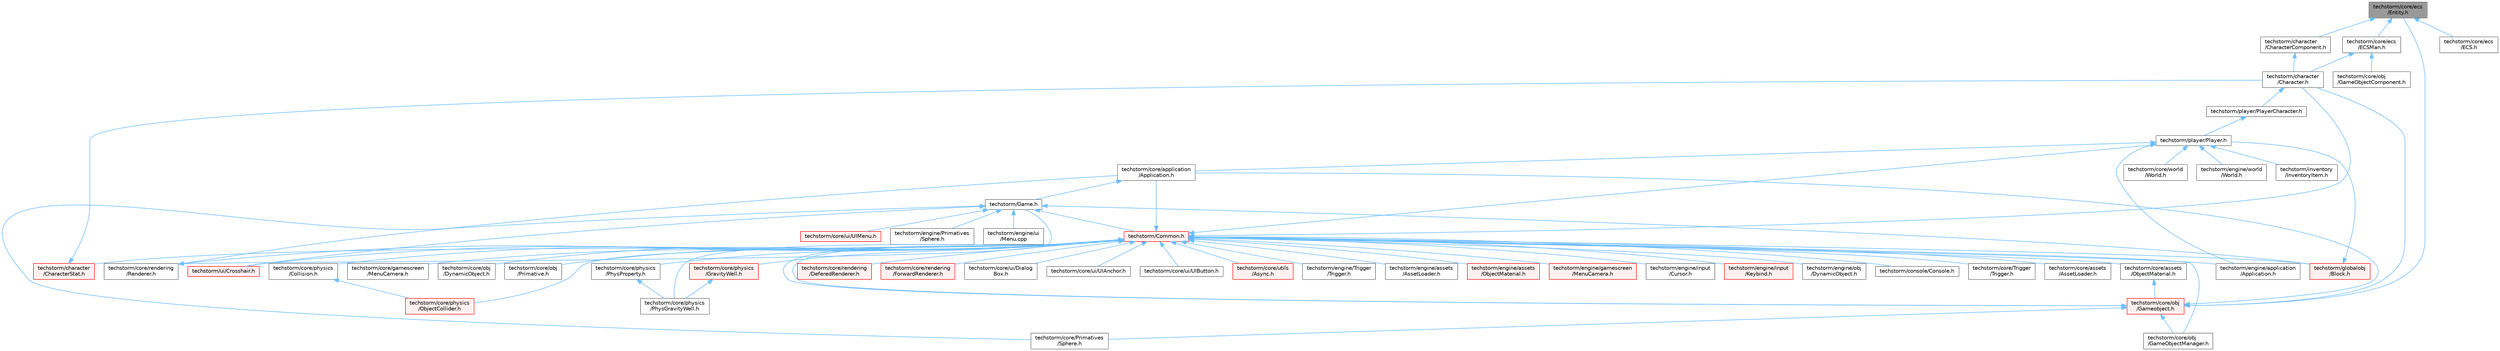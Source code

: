 digraph "techstorm/core/ecs/Entity.h"
{
 // LATEX_PDF_SIZE
  bgcolor="transparent";
  edge [fontname=Helvetica,fontsize=10,labelfontname=Helvetica,labelfontsize=10];
  node [fontname=Helvetica,fontsize=10,shape=box,height=0.2,width=0.4];
  Node1 [id="Node000001",label="techstorm/core/ecs\l/Entity.h",height=0.2,width=0.4,color="gray40", fillcolor="grey60", style="filled", fontcolor="black",tooltip=" "];
  Node1 -> Node2 [id="edge1_Node000001_Node000002",dir="back",color="steelblue1",style="solid",tooltip=" "];
  Node2 [id="Node000002",label="techstorm/character\l/CharacterComponent.h",height=0.2,width=0.4,color="grey40", fillcolor="white", style="filled",URL="$_character_component_8h.html",tooltip=" "];
  Node2 -> Node3 [id="edge2_Node000002_Node000003",dir="back",color="steelblue1",style="solid",tooltip=" "];
  Node3 [id="Node000003",label="techstorm/character\l/Character.h",height=0.2,width=0.4,color="grey40", fillcolor="white", style="filled",URL="$_character_8h.html",tooltip=" "];
  Node3 -> Node4 [id="edge3_Node000003_Node000004",dir="back",color="steelblue1",style="solid",tooltip=" "];
  Node4 [id="Node000004",label="techstorm/player/PlayerCharacter.h",height=0.2,width=0.4,color="grey40", fillcolor="white", style="filled",URL="$_player_character_8h.html",tooltip=" "];
  Node4 -> Node5 [id="edge4_Node000004_Node000005",dir="back",color="steelblue1",style="solid",tooltip=" "];
  Node5 [id="Node000005",label="techstorm/player/Player.h",height=0.2,width=0.4,color="grey40", fillcolor="white", style="filled",URL="$_player_8h.html",tooltip=" "];
  Node5 -> Node6 [id="edge5_Node000005_Node000006",dir="back",color="steelblue1",style="solid",tooltip=" "];
  Node6 [id="Node000006",label="techstorm/core/application\l/Application.h",height=0.2,width=0.4,color="grey40", fillcolor="white", style="filled",URL="$core_2application_2_application_8h.html",tooltip=" "];
  Node6 -> Node7 [id="edge6_Node000006_Node000007",dir="back",color="steelblue1",style="solid",tooltip=" "];
  Node7 [id="Node000007",label="techstorm/Game.h",height=0.2,width=0.4,color="grey40", fillcolor="white", style="filled",URL="$_game_8h.html",tooltip=" "];
  Node7 -> Node8 [id="edge7_Node000007_Node000008",dir="back",color="steelblue1",style="solid",tooltip=" "];
  Node8 [id="Node000008",label="techstorm/Common.h",height=0.2,width=0.4,color="red", fillcolor="#FFF0F0", style="filled",URL="$_common_8h.html",tooltip=" "];
  Node8 -> Node3 [id="edge8_Node000008_Node000003",dir="back",color="steelblue1",style="solid",tooltip=" "];
  Node8 -> Node9 [id="edge9_Node000008_Node000009",dir="back",color="steelblue1",style="solid",tooltip=" "];
  Node9 [id="Node000009",label="techstorm/character\l/CharacterStat.h",height=0.2,width=0.4,color="red", fillcolor="#FFF0F0", style="filled",URL="$_character_stat_8h.html",tooltip=" "];
  Node9 -> Node3 [id="edge10_Node000009_Node000003",dir="back",color="steelblue1",style="solid",tooltip=" "];
  Node8 -> Node12 [id="edge11_Node000008_Node000012",dir="back",color="steelblue1",style="solid",tooltip=" "];
  Node12 [id="Node000012",label="techstorm/console/Console.h",height=0.2,width=0.4,color="grey40", fillcolor="white", style="filled",URL="$_console_8h.html",tooltip=" "];
  Node8 -> Node13 [id="edge12_Node000008_Node000013",dir="back",color="steelblue1",style="solid",tooltip=" "];
  Node13 [id="Node000013",label="techstorm/core/Trigger\l/Trigger.h",height=0.2,width=0.4,color="grey40", fillcolor="white", style="filled",URL="$core_2_trigger_2_trigger_8h.html",tooltip=" "];
  Node8 -> Node6 [id="edge13_Node000008_Node000006",dir="back",color="steelblue1",style="solid",tooltip=" "];
  Node8 -> Node14 [id="edge14_Node000008_Node000014",dir="back",color="steelblue1",style="solid",tooltip=" "];
  Node14 [id="Node000014",label="techstorm/core/assets\l/AssetLoader.h",height=0.2,width=0.4,color="grey40", fillcolor="white", style="filled",URL="$core_2assets_2_asset_loader_8h.html",tooltip=" "];
  Node8 -> Node15 [id="edge15_Node000008_Node000015",dir="back",color="steelblue1",style="solid",tooltip=" "];
  Node15 [id="Node000015",label="techstorm/core/assets\l/ObjectMaterial.h",height=0.2,width=0.4,color="grey40", fillcolor="white", style="filled",URL="$core_2assets_2_object_material_8h.html",tooltip=" "];
  Node15 -> Node16 [id="edge16_Node000015_Node000016",dir="back",color="steelblue1",style="solid",tooltip=" "];
  Node16 [id="Node000016",label="techstorm/core/obj\l/Gameobject.h",height=0.2,width=0.4,color="red", fillcolor="#FFF0F0", style="filled",URL="$core_2obj_2_gameobject_8h.html",tooltip=" "];
  Node16 -> Node8 [id="edge17_Node000016_Node000008",dir="back",color="steelblue1",style="solid",tooltip=" "];
  Node16 -> Node3 [id="edge18_Node000016_Node000003",dir="back",color="steelblue1",style="solid",tooltip=" "];
  Node16 -> Node17 [id="edge19_Node000016_Node000017",dir="back",color="steelblue1",style="solid",tooltip=" "];
  Node17 [id="Node000017",label="techstorm/core/Primatives\l/Sphere.h",height=0.2,width=0.4,color="grey40", fillcolor="white", style="filled",URL="$core_2_primatives_2_sphere_8h.html",tooltip=" "];
  Node16 -> Node6 [id="edge20_Node000016_Node000006",dir="back",color="steelblue1",style="solid",tooltip=" "];
  Node16 -> Node1 [id="edge21_Node000016_Node000001",dir="back",color="steelblue1",style="solid",tooltip=" "];
  Node16 -> Node19 [id="edge22_Node000016_Node000019",dir="back",color="steelblue1",style="solid",tooltip=" "];
  Node19 [id="Node000019",label="techstorm/core/obj\l/GameObjectManager.h",height=0.2,width=0.4,color="grey40", fillcolor="white", style="filled",URL="$core_2obj_2_game_object_manager_8h.html",tooltip=" "];
  Node8 -> Node31 [id="edge23_Node000008_Node000031",dir="back",color="steelblue1",style="solid",tooltip=" "];
  Node31 [id="Node000031",label="techstorm/core/gamescreen\l/MenuCamera.h",height=0.2,width=0.4,color="grey40", fillcolor="white", style="filled",URL="$core_2gamescreen_2_menu_camera_8h.html",tooltip=" "];
  Node8 -> Node32 [id="edge24_Node000008_Node000032",dir="back",color="steelblue1",style="solid",tooltip=" "];
  Node32 [id="Node000032",label="techstorm/core/obj\l/DynamicObject.h",height=0.2,width=0.4,color="grey40", fillcolor="white", style="filled",URL="$core_2obj_2_dynamic_object_8h.html",tooltip=" "];
  Node8 -> Node19 [id="edge25_Node000008_Node000019",dir="back",color="steelblue1",style="solid",tooltip=" "];
  Node8 -> Node16 [id="edge26_Node000008_Node000016",dir="back",color="steelblue1",style="solid",tooltip=" "];
  Node8 -> Node33 [id="edge27_Node000008_Node000033",dir="back",color="steelblue1",style="solid",tooltip=" "];
  Node33 [id="Node000033",label="techstorm/core/obj\l/Primative.h",height=0.2,width=0.4,color="grey40", fillcolor="white", style="filled",URL="$core_2obj_2_primative_8h.html",tooltip=" "];
  Node8 -> Node34 [id="edge28_Node000008_Node000034",dir="back",color="steelblue1",style="solid",tooltip=" "];
  Node34 [id="Node000034",label="techstorm/core/physics\l/Collision.h",height=0.2,width=0.4,color="grey40", fillcolor="white", style="filled",URL="$core_2physics_2_collision_8h.html",tooltip=" "];
  Node34 -> Node35 [id="edge29_Node000034_Node000035",dir="back",color="steelblue1",style="solid",tooltip=" "];
  Node35 [id="Node000035",label="techstorm/core/physics\l/ObjectCollider.h",height=0.2,width=0.4,color="red", fillcolor="#FFF0F0", style="filled",URL="$core_2physics_2_object_collider_8h.html",tooltip=" "];
  Node8 -> Node37 [id="edge30_Node000008_Node000037",dir="back",color="steelblue1",style="solid",tooltip=" "];
  Node37 [id="Node000037",label="techstorm/core/physics\l/GravityWell.h",height=0.2,width=0.4,color="red", fillcolor="#FFF0F0", style="filled",URL="$core_2physics_2_gravity_well_8h.html",tooltip=" "];
  Node37 -> Node39 [id="edge31_Node000037_Node000039",dir="back",color="steelblue1",style="solid",tooltip=" "];
  Node39 [id="Node000039",label="techstorm/core/physics\l/PhysGravityWell.h",height=0.2,width=0.4,color="grey40", fillcolor="white", style="filled",URL="$core_2physics_2_phys_gravity_well_8h.html",tooltip=" "];
  Node8 -> Node35 [id="edge32_Node000008_Node000035",dir="back",color="steelblue1",style="solid",tooltip=" "];
  Node8 -> Node39 [id="edge33_Node000008_Node000039",dir="back",color="steelblue1",style="solid",tooltip=" "];
  Node8 -> Node40 [id="edge34_Node000008_Node000040",dir="back",color="steelblue1",style="solid",tooltip=" "];
  Node40 [id="Node000040",label="techstorm/core/physics\l/PhysProperty.h",height=0.2,width=0.4,color="grey40", fillcolor="white", style="filled",URL="$core_2physics_2_phys_property_8h.html",tooltip=" "];
  Node40 -> Node39 [id="edge35_Node000040_Node000039",dir="back",color="steelblue1",style="solid",tooltip=" "];
  Node8 -> Node41 [id="edge36_Node000008_Node000041",dir="back",color="steelblue1",style="solid",tooltip=" "];
  Node41 [id="Node000041",label="techstorm/core/rendering\l/DeferedRenderer.h",height=0.2,width=0.4,color="red", fillcolor="#FFF0F0", style="filled",URL="$core_2rendering_2_defered_renderer_8h.html",tooltip=" "];
  Node8 -> Node43 [id="edge37_Node000008_Node000043",dir="back",color="steelblue1",style="solid",tooltip=" "];
  Node43 [id="Node000043",label="techstorm/core/rendering\l/ForwardRenderer.h",height=0.2,width=0.4,color="red", fillcolor="#FFF0F0", style="filled",URL="$core_2rendering_2_forward_renderer_8h.html",tooltip=" "];
  Node8 -> Node44 [id="edge38_Node000008_Node000044",dir="back",color="steelblue1",style="solid",tooltip=" "];
  Node44 [id="Node000044",label="techstorm/core/rendering\l/Renderer.h",height=0.2,width=0.4,color="grey40", fillcolor="white", style="filled",URL="$core_2rendering_2_renderer_8h.html",tooltip=" "];
  Node44 -> Node7 [id="edge39_Node000044_Node000007",dir="back",color="steelblue1",style="solid",tooltip=" "];
  Node44 -> Node6 [id="edge40_Node000044_Node000006",dir="back",color="steelblue1",style="solid",tooltip=" "];
  Node8 -> Node45 [id="edge41_Node000008_Node000045",dir="back",color="steelblue1",style="solid",tooltip=" "];
  Node45 [id="Node000045",label="techstorm/core/ui/Dialog\lBox.h",height=0.2,width=0.4,color="grey40", fillcolor="white", style="filled",URL="$core_2ui_2_dialog_box_8h.html",tooltip=" "];
  Node8 -> Node46 [id="edge42_Node000008_Node000046",dir="back",color="steelblue1",style="solid",tooltip=" "];
  Node46 [id="Node000046",label="techstorm/core/ui/UIAnchor.h",height=0.2,width=0.4,color="grey40", fillcolor="white", style="filled",URL="$core_2ui_2_u_i_anchor_8h.html",tooltip=" "];
  Node8 -> Node47 [id="edge43_Node000008_Node000047",dir="back",color="steelblue1",style="solid",tooltip=" "];
  Node47 [id="Node000047",label="techstorm/core/ui/UIButton.h",height=0.2,width=0.4,color="grey40", fillcolor="white", style="filled",URL="$core_2ui_2_u_i_button_8h.html",tooltip=" "];
  Node8 -> Node48 [id="edge44_Node000008_Node000048",dir="back",color="steelblue1",style="solid",tooltip=" "];
  Node48 [id="Node000048",label="techstorm/core/utils\l/Async.h",height=0.2,width=0.4,color="red", fillcolor="#FFF0F0", style="filled",URL="$core_2utils_2_async_8h.html",tooltip=" "];
  Node8 -> Node50 [id="edge45_Node000008_Node000050",dir="back",color="steelblue1",style="solid",tooltip=" "];
  Node50 [id="Node000050",label="techstorm/engine/Trigger\l/Trigger.h",height=0.2,width=0.4,color="grey40", fillcolor="white", style="filled",URL="$engine_2_trigger_2_trigger_8h.html",tooltip=" "];
  Node8 -> Node51 [id="edge46_Node000008_Node000051",dir="back",color="steelblue1",style="solid",tooltip=" "];
  Node51 [id="Node000051",label="techstorm/engine/application\l/Application.h",height=0.2,width=0.4,color="grey40", fillcolor="white", style="filled",URL="$engine_2application_2_application_8h.html",tooltip=" "];
  Node8 -> Node52 [id="edge47_Node000008_Node000052",dir="back",color="steelblue1",style="solid",tooltip=" "];
  Node52 [id="Node000052",label="techstorm/engine/assets\l/AssetLoader.h",height=0.2,width=0.4,color="grey40", fillcolor="white", style="filled",URL="$engine_2assets_2_asset_loader_8h.html",tooltip=" "];
  Node8 -> Node53 [id="edge48_Node000008_Node000053",dir="back",color="steelblue1",style="solid",tooltip=" "];
  Node53 [id="Node000053",label="techstorm/engine/assets\l/ObjectMaterial.h",height=0.2,width=0.4,color="red", fillcolor="#FFF0F0", style="filled",URL="$engine_2assets_2_object_material_8h.html",tooltip=" "];
  Node8 -> Node66 [id="edge49_Node000008_Node000066",dir="back",color="steelblue1",style="solid",tooltip=" "];
  Node66 [id="Node000066",label="techstorm/engine/gamescreen\l/MenuCamera.h",height=0.2,width=0.4,color="red", fillcolor="#FFF0F0", style="filled",URL="$engine_2gamescreen_2_menu_camera_8h.html",tooltip=" "];
  Node8 -> Node69 [id="edge50_Node000008_Node000069",dir="back",color="steelblue1",style="solid",tooltip=" "];
  Node69 [id="Node000069",label="techstorm/engine/input\l/Cursor.h",height=0.2,width=0.4,color="grey40", fillcolor="white", style="filled",URL="$engine_2input_2_cursor_8h.html",tooltip=" "];
  Node8 -> Node70 [id="edge51_Node000008_Node000070",dir="back",color="steelblue1",style="solid",tooltip=" "];
  Node70 [id="Node000070",label="techstorm/engine/input\l/Keybind.h",height=0.2,width=0.4,color="red", fillcolor="#FFF0F0", style="filled",URL="$engine_2input_2_keybind_8h.html",tooltip=" "];
  Node8 -> Node72 [id="edge52_Node000008_Node000072",dir="back",color="steelblue1",style="solid",tooltip=" "];
  Node72 [id="Node000072",label="techstorm/engine/obj\l/DynamicObject.h",height=0.2,width=0.4,color="grey40", fillcolor="white", style="filled",URL="$engine_2obj_2_dynamic_object_8h.html",tooltip=" "];
  Node8 -> Node98 [id="edge53_Node000008_Node000098",dir="back",color="steelblue1",style="solid",tooltip=" "];
  Node98 [id="Node000098",label="techstorm/globalobj\l/Block.h",height=0.2,width=0.4,color="red", fillcolor="#FFF0F0", style="filled",URL="$_block_8h.html",tooltip=" "];
  Node98 -> Node5 [id="edge54_Node000098_Node000005",dir="back",color="steelblue1",style="solid",tooltip=" "];
  Node8 -> Node5 [id="edge55_Node000008_Node000005",dir="back",color="steelblue1",style="solid",tooltip=" "];
  Node8 -> Node112 [id="edge56_Node000008_Node000112",dir="back",color="steelblue1",style="solid",tooltip=" "];
  Node112 [id="Node000112",label="techstorm/ui/Crosshair.h",height=0.2,width=0.4,color="red", fillcolor="#FFF0F0", style="filled",URL="$_crosshair_8h.html",tooltip=" "];
  Node7 -> Node17 [id="edge57_Node000007_Node000017",dir="back",color="steelblue1",style="solid",tooltip=" "];
  Node7 -> Node114 [id="edge58_Node000007_Node000114",dir="back",color="steelblue1",style="solid",tooltip=" "];
  Node114 [id="Node000114",label="techstorm/core/ui/UIMenu.h",height=0.2,width=0.4,color="red", fillcolor="#FFF0F0", style="filled",URL="$_u_i_menu_8h.html",tooltip=" "];
  Node7 -> Node55 [id="edge59_Node000007_Node000055",dir="back",color="steelblue1",style="solid",tooltip=" "];
  Node55 [id="Node000055",label="techstorm/engine/Primatives\l/Sphere.h",height=0.2,width=0.4,color="grey40", fillcolor="white", style="filled",URL="$engine_2_primatives_2_sphere_8h.html",tooltip=" "];
  Node7 -> Node68 [id="edge60_Node000007_Node000068",dir="back",color="steelblue1",style="solid",tooltip=" "];
  Node68 [id="Node000068",label="techstorm/engine/ui\l/Menu.cpp",height=0.2,width=0.4,color="grey40", fillcolor="white", style="filled",URL="$_menu_8cpp.html",tooltip=" "];
  Node7 -> Node98 [id="edge61_Node000007_Node000098",dir="back",color="steelblue1",style="solid",tooltip=" "];
  Node7 -> Node112 [id="edge62_Node000007_Node000112",dir="back",color="steelblue1",style="solid",tooltip=" "];
  Node5 -> Node117 [id="edge63_Node000005_Node000117",dir="back",color="steelblue1",style="solid",tooltip=" "];
  Node117 [id="Node000117",label="techstorm/core/world\l/World.h",height=0.2,width=0.4,color="grey40", fillcolor="white", style="filled",URL="$core_2world_2_world_8h.html",tooltip=" "];
  Node5 -> Node51 [id="edge64_Node000005_Node000051",dir="back",color="steelblue1",style="solid",tooltip=" "];
  Node5 -> Node118 [id="edge65_Node000005_Node000118",dir="back",color="steelblue1",style="solid",tooltip=" "];
  Node118 [id="Node000118",label="techstorm/engine/world\l/World.h",height=0.2,width=0.4,color="grey40", fillcolor="white", style="filled",URL="$engine_2world_2_world_8h.html",tooltip=" "];
  Node5 -> Node119 [id="edge66_Node000005_Node000119",dir="back",color="steelblue1",style="solid",tooltip=" "];
  Node119 [id="Node000119",label="techstorm/inventory\l/InventoryItem.h",height=0.2,width=0.4,color="grey40", fillcolor="white", style="filled",URL="$_inventory_item_8h.html",tooltip=" "];
  Node1 -> Node120 [id="edge67_Node000001_Node000120",dir="back",color="steelblue1",style="solid",tooltip=" "];
  Node120 [id="Node000120",label="techstorm/core/ecs\l/ECS.h",height=0.2,width=0.4,color="grey40", fillcolor="white", style="filled",URL="$core_2ecs_2_e_c_s_8h.html",tooltip=" "];
  Node1 -> Node121 [id="edge68_Node000001_Node000121",dir="back",color="steelblue1",style="solid",tooltip=" "];
  Node121 [id="Node000121",label="techstorm/core/ecs\l/ECSMan.h",height=0.2,width=0.4,color="grey40", fillcolor="white", style="filled",URL="$core_2ecs_2_e_c_s_man_8h.html",tooltip=" "];
  Node121 -> Node3 [id="edge69_Node000121_Node000003",dir="back",color="steelblue1",style="solid",tooltip=" "];
  Node121 -> Node122 [id="edge70_Node000121_Node000122",dir="back",color="steelblue1",style="solid",tooltip=" "];
  Node122 [id="Node000122",label="techstorm/core/obj\l/GameObjectComponent.h",height=0.2,width=0.4,color="grey40", fillcolor="white", style="filled",URL="$core_2obj_2_game_object_component_8h.html",tooltip=" "];
}
